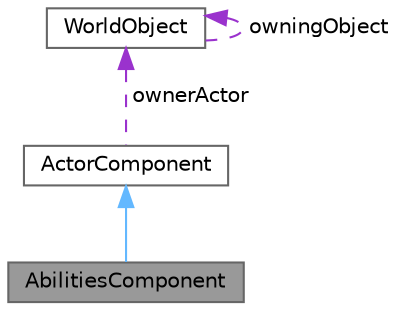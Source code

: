 digraph "AbilitiesComponent"
{
 // LATEX_PDF_SIZE
  bgcolor="transparent";
  edge [fontname=Helvetica,fontsize=10,labelfontname=Helvetica,labelfontsize=10];
  node [fontname=Helvetica,fontsize=10,shape=box,height=0.2,width=0.4];
  Node1 [label="AbilitiesComponent",height=0.2,width=0.4,color="gray40", fillcolor="grey60", style="filled", fontcolor="black",tooltip="A component allowing the object to use abilities @NOTE: Requires an attribute component to function p..."];
  Node2 -> Node1 [dir="back",color="steelblue1",style="solid"];
  Node2 [label="ActorComponent",height=0.2,width=0.4,color="gray40", fillcolor="white", style="filled",URL="$class_actor_component.html",tooltip="Base class to be derived for actor components"];
  Node3 -> Node2 [dir="back",color="darkorchid3",style="dashed",label=" ownerActor" ];
  Node3 [label="WorldObject",height=0.2,width=0.4,color="gray40", fillcolor="white", style="filled",URL="$class_world_object.html",tooltip=" "];
  Node3 -> Node3 [dir="back",color="darkorchid3",style="dashed",label=" owningObject" ];
}
